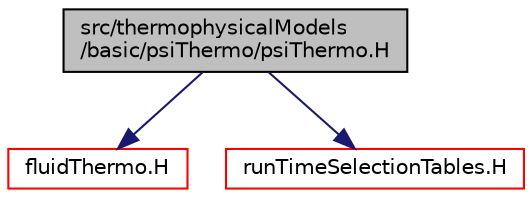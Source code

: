 digraph "src/thermophysicalModels/basic/psiThermo/psiThermo.H"
{
  bgcolor="transparent";
  edge [fontname="Helvetica",fontsize="10",labelfontname="Helvetica",labelfontsize="10"];
  node [fontname="Helvetica",fontsize="10",shape=record];
  Node1 [label="src/thermophysicalModels\l/basic/psiThermo/psiThermo.H",height=0.2,width=0.4,color="black", fillcolor="grey75", style="filled", fontcolor="black"];
  Node1 -> Node2 [color="midnightblue",fontsize="10",style="solid",fontname="Helvetica"];
  Node2 [label="fluidThermo.H",height=0.2,width=0.4,color="red",URL="$a10091.html"];
  Node1 -> Node3 [color="midnightblue",fontsize="10",style="solid",fontname="Helvetica"];
  Node3 [label="runTimeSelectionTables.H",height=0.2,width=0.4,color="red",URL="$a08154.html",tooltip="Macros to ease declaration of run-time selection tables. "];
}
